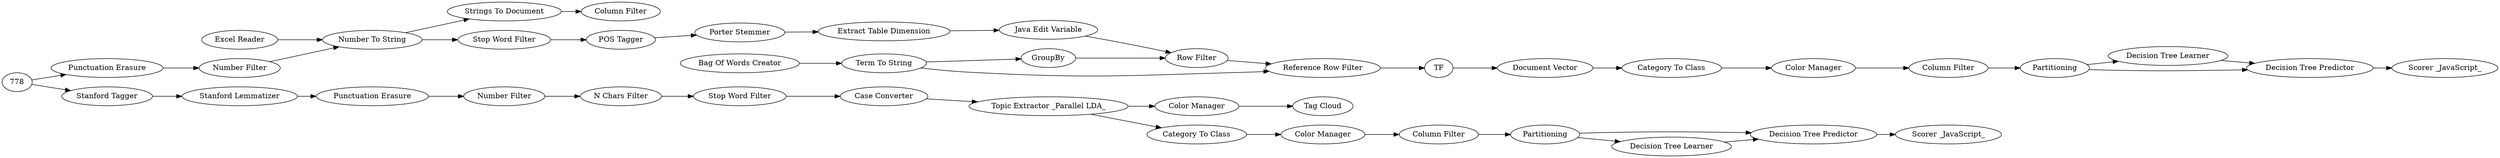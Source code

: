 digraph {
	3 [label="N Chars Filter"]
	4 [label="Porter Stemmer"]
	5 [label="Punctuation Erasure"]
	6 [label="Stop Word Filter"]
	7 [label="POS Tagger"]
	8 [label="Number Filter"]
	12 [label="Category To Class"]
	13 [label="Document Vector"]
	55 [label="Color Manager"]
	57 [label=Partitioning]
	48 [label="Term To String"]
	49 [label=GroupBy]
	50 [label="Row Filter"]
	51 [label="Reference Row Filter"]
	65 [label=TF]
	66 [label="Extract Table Dimension"]
	67 [label="Java Edit Variable"]
	68 [label="Bag Of Words Creator"]
	96 [label="Decision Tree Learner"]
	97 [label="Decision Tree Predictor"]
	296 [label="Topic Extractor _Parallel LDA_"]
	29 [label="Punctuation Erasure"]
	30 [label="Number Filter"]
	31 [label="N Chars Filter"]
	33 [label="Case Converter"]
	35 [label="Stanford Lemmatizer"]
	41 [label="Stanford Tagger"]
	42 [label="Stop Word Filter"]
	768 [label="Tag Cloud"]
	769 [label="Color Manager"]
	770 [label="Decision Tree Predictor"]
	771 [label="Category To Class"]
	773 [label=Partitioning]
	774 [label="Color Manager"]
	776 [label="Decision Tree Learner"]
	777 [label="Scorer _JavaScript_"]
	2 [label="Strings To Document"]
	3 [label="Number To String"]
	14 [label="Column Filter"]
	15 [label="Excel Reader"]
	779 [label="Scorer _JavaScript_"]
	780 [label="Column Filter"]
	781 [label="Column Filter"]
	3 -> 6
	5 -> 8
	6 -> 7
	7 -> 4
	8 -> 3
	48 -> 49
	48 -> 51
	49 -> 50
	50 -> 51
	51 -> 65
	66 -> 67
	67 -> 50
	68 -> 48
	29 -> 30
	30 -> 31
	31 -> 42
	35 -> 29
	41 -> 35
	42 -> 33
	2 -> 14
	3 -> 2
	15 -> 3
	4 -> 66
	12 -> 55
	13 -> 12
	55 -> 780
	57 -> 97
	57 -> 96
	65 -> 13
	96 -> 97
	97 -> 777
	296 -> 769
	296 -> 771
	33 -> 296
	769 -> 768
	770 -> 779
	771 -> 774
	773 -> 770
	773 -> 776
	774 -> 781
	776 -> 770
	778 -> 5
	778 -> 41
	780 -> 57
	781 -> 773
	rankdir=LR
}
